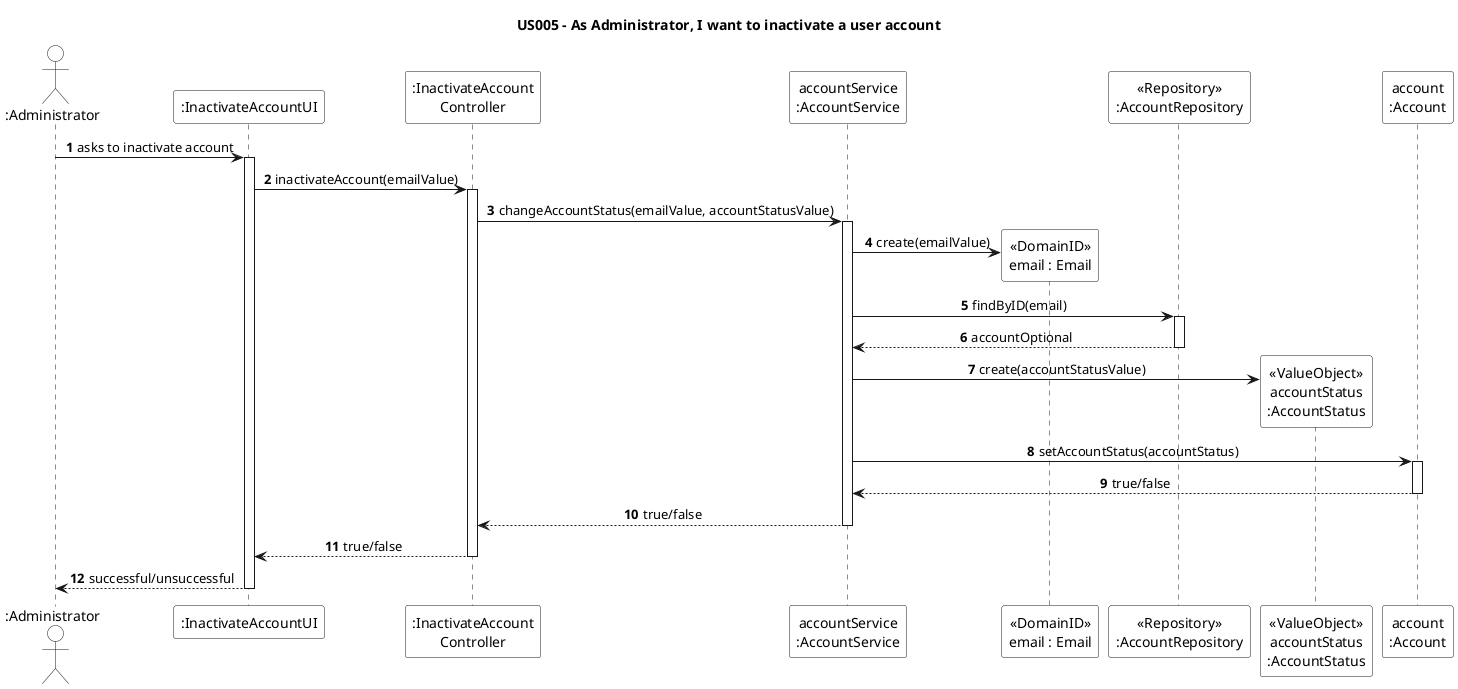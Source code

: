@startuml

skinparam sequenceMessageAlign center
skinparam actorBackgroundColor white
skinparam participantBackgroundColor white
skinparam sequenceReferenceBackgroundColor white
skinparam sequenceReferenceHeaderBackgroundColor white
skinparam sequenceGroupBackgroundColor white

autonumber
title US005 - As Administrator, I want to inactivate a user account

actor ":Administrator" as Administrator #white
participant ":InactivateAccountUI" as UI #white
participant ":InactivateAccount\nController" as Controller #white
participant "accountService\n:AccountService" as Service
participant "<<DomainID>>\nemail : Email" as Email
participant "<<Repository>>\n:AccountRepository" as AccountRepository
participant "<<ValueObject>>\naccountStatus\n:AccountStatus" as Status
participant "account\n:Account" as account #white


Administrator -> UI++: asks to inactivate account

    UI -> Controller++: inactivateAccount(emailValue)
            Controller -> Service++: changeAccountStatus(emailValue, accountStatusValue)

                create Email
                        Service -> Email : create(emailValue)

                Service -> AccountRepository++: findByID(email)
                return accountOptional

                    create Status
                           Service -> Status : create(accountStatusValue)


                Service -> account++: setAccountStatus(accountStatus)
                   return true/false






            return true/false
    return true/false
return successful/unsuccessful

@enduml